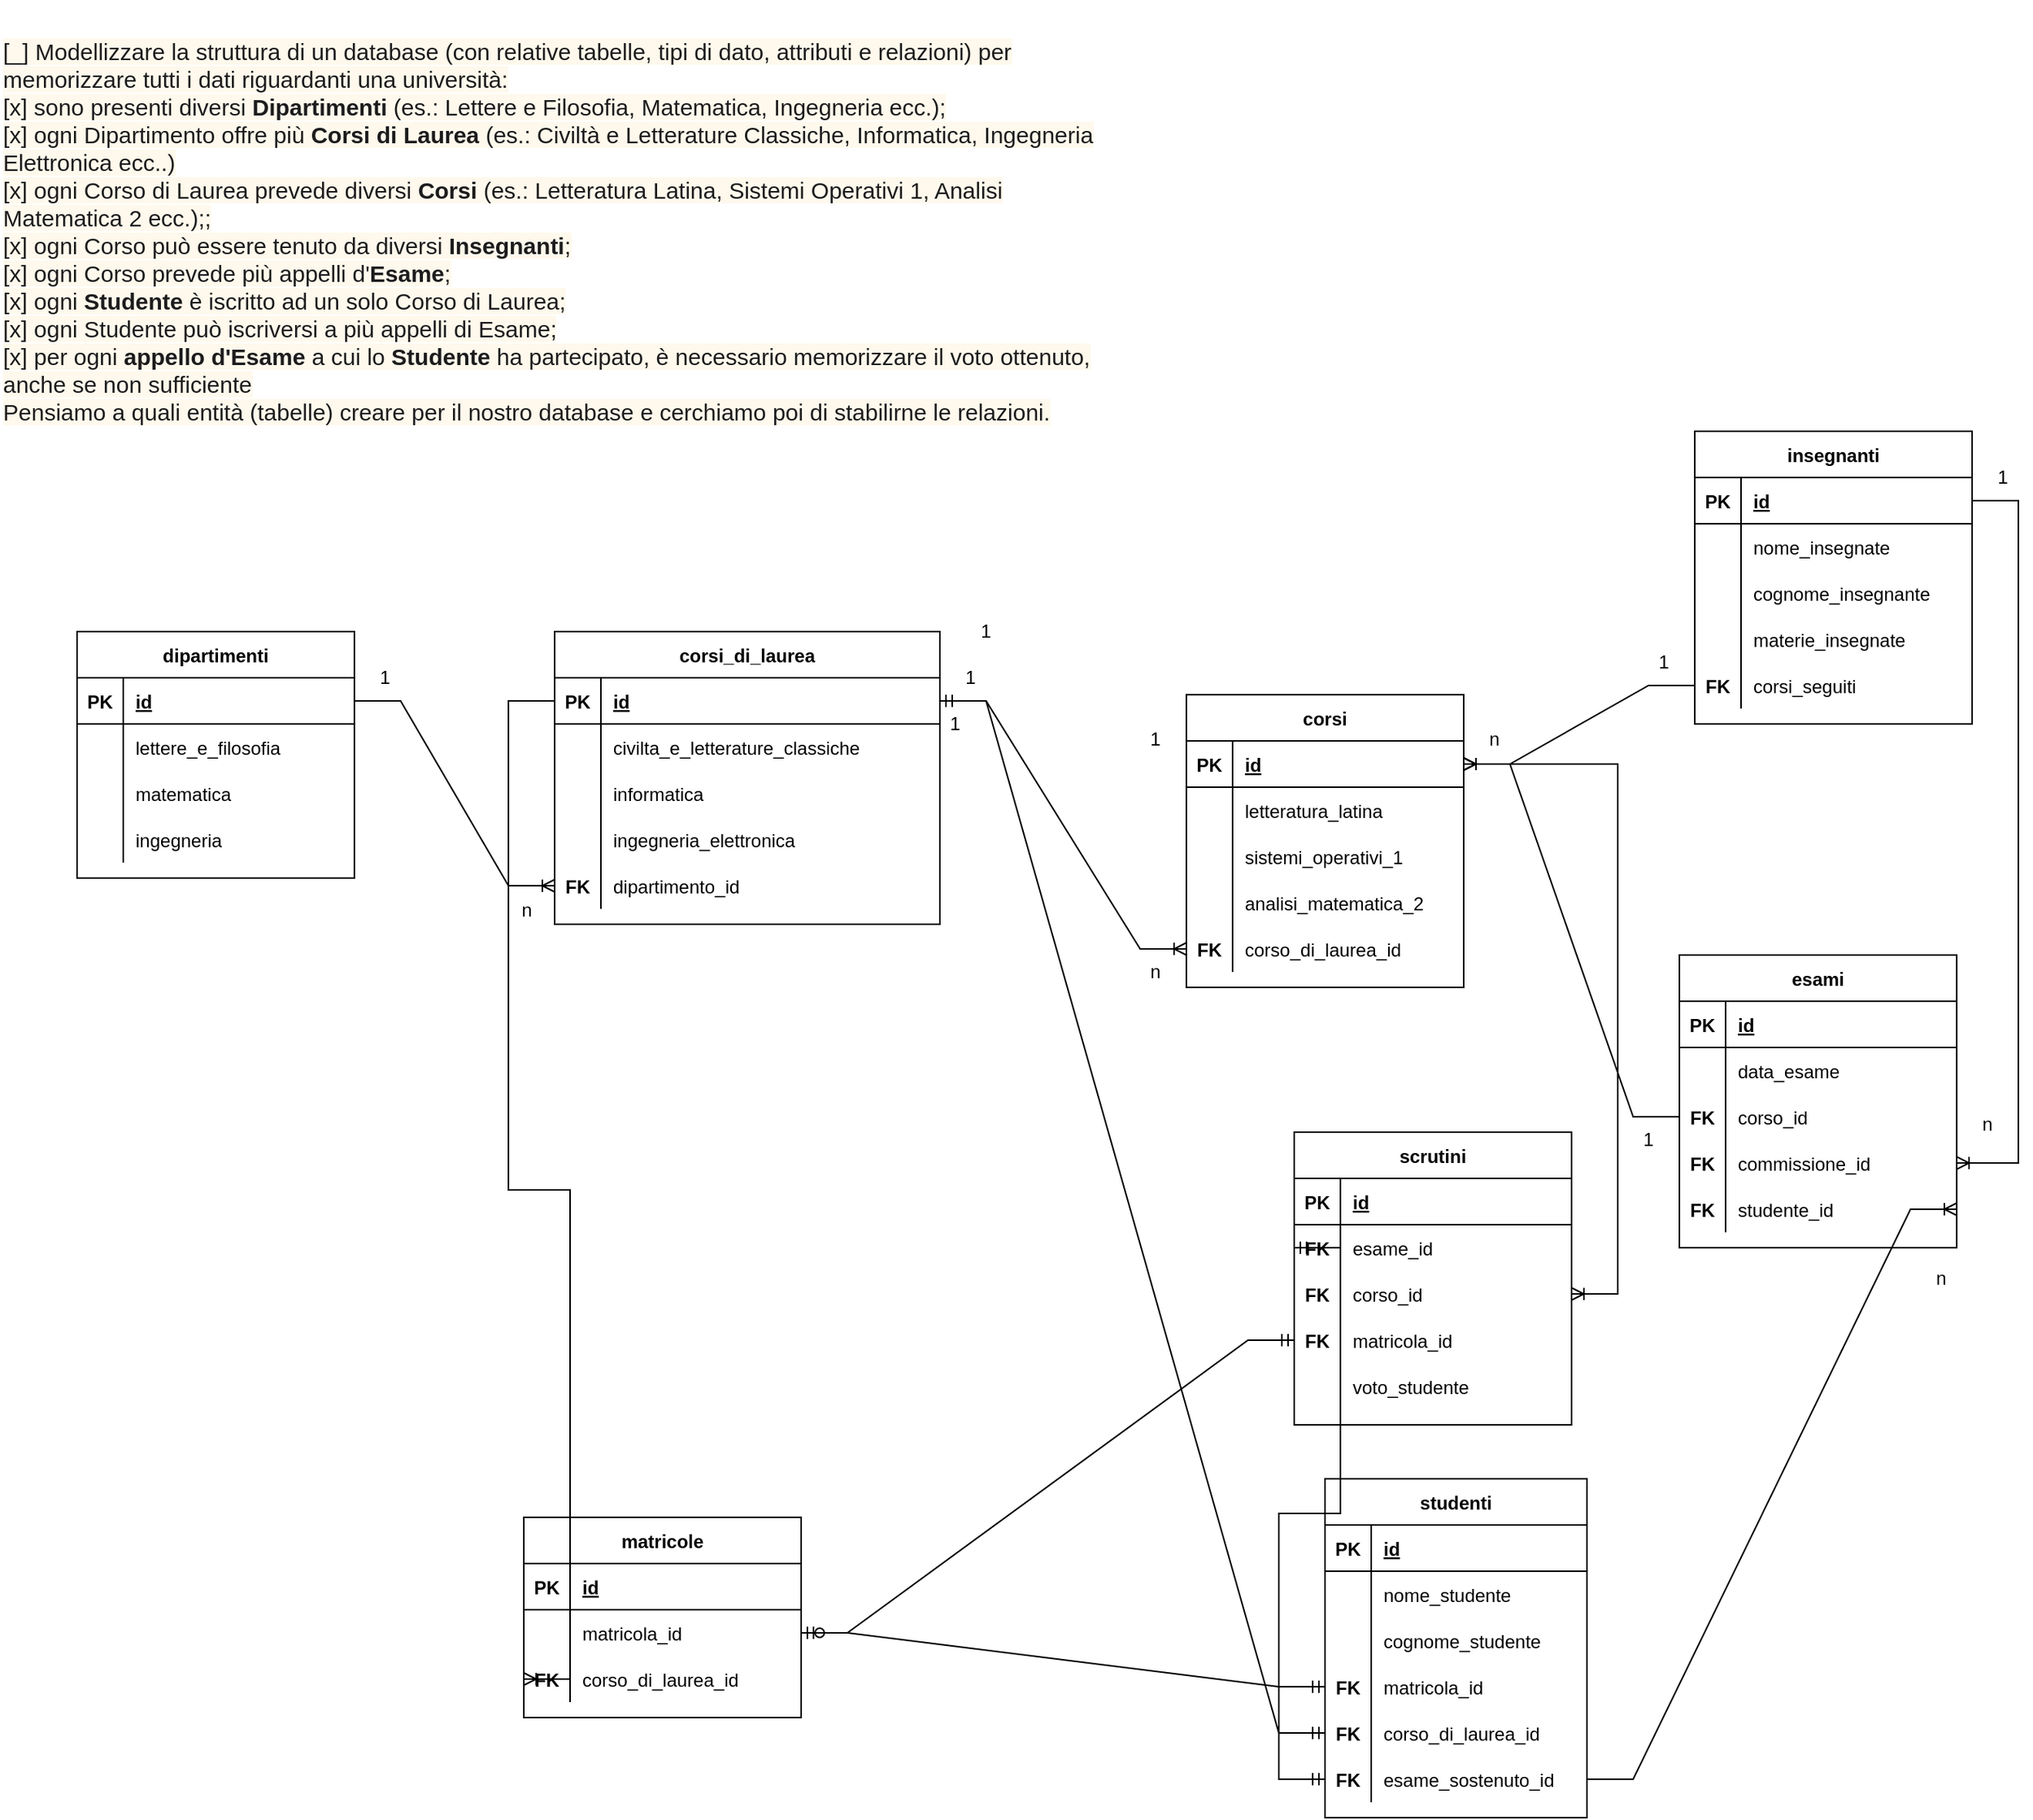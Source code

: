 <mxfile version="18.0.1" type="device"><diagram id="R2lEEEUBdFMjLlhIrx00" name="Page-1"><mxGraphModel dx="2037" dy="2330" grid="1" gridSize="10" guides="1" tooltips="1" connect="1" arrows="1" fold="1" page="1" pageScale="1" pageWidth="850" pageHeight="1100" math="0" shadow="0" extFonts="Permanent Marker^https://fonts.googleapis.com/css?family=Permanent+Marker"><root><mxCell id="0"/><mxCell id="1" parent="0"/><mxCell id="yOOzDnaIYaz1T4QjoWxS-1" value="dipartimenti" style="shape=table;startSize=30;container=1;collapsible=1;childLayout=tableLayout;fixedRows=1;rowLines=0;fontStyle=1;align=center;resizeLast=1;" vertex="1" parent="1"><mxGeometry x="130" y="40" width="180" height="160" as="geometry"/></mxCell><mxCell id="yOOzDnaIYaz1T4QjoWxS-2" value="" style="shape=tableRow;horizontal=0;startSize=0;swimlaneHead=0;swimlaneBody=0;fillColor=none;collapsible=0;dropTarget=0;points=[[0,0.5],[1,0.5]];portConstraint=eastwest;top=0;left=0;right=0;bottom=1;" vertex="1" parent="yOOzDnaIYaz1T4QjoWxS-1"><mxGeometry y="30" width="180" height="30" as="geometry"/></mxCell><mxCell id="yOOzDnaIYaz1T4QjoWxS-3" value="PK" style="shape=partialRectangle;connectable=0;fillColor=none;top=0;left=0;bottom=0;right=0;fontStyle=1;overflow=hidden;" vertex="1" parent="yOOzDnaIYaz1T4QjoWxS-2"><mxGeometry width="30" height="30" as="geometry"><mxRectangle width="30" height="30" as="alternateBounds"/></mxGeometry></mxCell><mxCell id="yOOzDnaIYaz1T4QjoWxS-4" value="id" style="shape=partialRectangle;connectable=0;fillColor=none;top=0;left=0;bottom=0;right=0;align=left;spacingLeft=6;fontStyle=5;overflow=hidden;" vertex="1" parent="yOOzDnaIYaz1T4QjoWxS-2"><mxGeometry x="30" width="150" height="30" as="geometry"><mxRectangle width="150" height="30" as="alternateBounds"/></mxGeometry></mxCell><mxCell id="yOOzDnaIYaz1T4QjoWxS-5" value="" style="shape=tableRow;horizontal=0;startSize=0;swimlaneHead=0;swimlaneBody=0;fillColor=none;collapsible=0;dropTarget=0;points=[[0,0.5],[1,0.5]];portConstraint=eastwest;top=0;left=0;right=0;bottom=0;" vertex="1" parent="yOOzDnaIYaz1T4QjoWxS-1"><mxGeometry y="60" width="180" height="30" as="geometry"/></mxCell><mxCell id="yOOzDnaIYaz1T4QjoWxS-6" value="" style="shape=partialRectangle;connectable=0;fillColor=none;top=0;left=0;bottom=0;right=0;editable=1;overflow=hidden;" vertex="1" parent="yOOzDnaIYaz1T4QjoWxS-5"><mxGeometry width="30" height="30" as="geometry"><mxRectangle width="30" height="30" as="alternateBounds"/></mxGeometry></mxCell><mxCell id="yOOzDnaIYaz1T4QjoWxS-7" value="lettere_e_filosofia" style="shape=partialRectangle;connectable=0;fillColor=none;top=0;left=0;bottom=0;right=0;align=left;spacingLeft=6;overflow=hidden;" vertex="1" parent="yOOzDnaIYaz1T4QjoWxS-5"><mxGeometry x="30" width="150" height="30" as="geometry"><mxRectangle width="150" height="30" as="alternateBounds"/></mxGeometry></mxCell><mxCell id="yOOzDnaIYaz1T4QjoWxS-8" value="" style="shape=tableRow;horizontal=0;startSize=0;swimlaneHead=0;swimlaneBody=0;fillColor=none;collapsible=0;dropTarget=0;points=[[0,0.5],[1,0.5]];portConstraint=eastwest;top=0;left=0;right=0;bottom=0;" vertex="1" parent="yOOzDnaIYaz1T4QjoWxS-1"><mxGeometry y="90" width="180" height="30" as="geometry"/></mxCell><mxCell id="yOOzDnaIYaz1T4QjoWxS-9" value="" style="shape=partialRectangle;connectable=0;fillColor=none;top=0;left=0;bottom=0;right=0;editable=1;overflow=hidden;" vertex="1" parent="yOOzDnaIYaz1T4QjoWxS-8"><mxGeometry width="30" height="30" as="geometry"><mxRectangle width="30" height="30" as="alternateBounds"/></mxGeometry></mxCell><mxCell id="yOOzDnaIYaz1T4QjoWxS-10" value="matematica" style="shape=partialRectangle;connectable=0;fillColor=none;top=0;left=0;bottom=0;right=0;align=left;spacingLeft=6;overflow=hidden;" vertex="1" parent="yOOzDnaIYaz1T4QjoWxS-8"><mxGeometry x="30" width="150" height="30" as="geometry"><mxRectangle width="150" height="30" as="alternateBounds"/></mxGeometry></mxCell><mxCell id="yOOzDnaIYaz1T4QjoWxS-11" value="" style="shape=tableRow;horizontal=0;startSize=0;swimlaneHead=0;swimlaneBody=0;fillColor=none;collapsible=0;dropTarget=0;points=[[0,0.5],[1,0.5]];portConstraint=eastwest;top=0;left=0;right=0;bottom=0;" vertex="1" parent="yOOzDnaIYaz1T4QjoWxS-1"><mxGeometry y="120" width="180" height="30" as="geometry"/></mxCell><mxCell id="yOOzDnaIYaz1T4QjoWxS-12" value="" style="shape=partialRectangle;connectable=0;fillColor=none;top=0;left=0;bottom=0;right=0;editable=1;overflow=hidden;" vertex="1" parent="yOOzDnaIYaz1T4QjoWxS-11"><mxGeometry width="30" height="30" as="geometry"><mxRectangle width="30" height="30" as="alternateBounds"/></mxGeometry></mxCell><mxCell id="yOOzDnaIYaz1T4QjoWxS-13" value="ingegneria" style="shape=partialRectangle;connectable=0;fillColor=none;top=0;left=0;bottom=0;right=0;align=left;spacingLeft=6;overflow=hidden;" vertex="1" parent="yOOzDnaIYaz1T4QjoWxS-11"><mxGeometry x="30" width="150" height="30" as="geometry"><mxRectangle width="150" height="30" as="alternateBounds"/></mxGeometry></mxCell><mxCell id="yOOzDnaIYaz1T4QjoWxS-14" value="corsi_di_laurea" style="shape=table;startSize=30;container=1;collapsible=1;childLayout=tableLayout;fixedRows=1;rowLines=0;fontStyle=1;align=center;resizeLast=1;" vertex="1" parent="1"><mxGeometry x="440" y="40" width="250" height="190" as="geometry"/></mxCell><mxCell id="yOOzDnaIYaz1T4QjoWxS-15" value="" style="shape=tableRow;horizontal=0;startSize=0;swimlaneHead=0;swimlaneBody=0;fillColor=none;collapsible=0;dropTarget=0;points=[[0,0.5],[1,0.5]];portConstraint=eastwest;top=0;left=0;right=0;bottom=1;" vertex="1" parent="yOOzDnaIYaz1T4QjoWxS-14"><mxGeometry y="30" width="250" height="30" as="geometry"/></mxCell><mxCell id="yOOzDnaIYaz1T4QjoWxS-16" value="PK" style="shape=partialRectangle;connectable=0;fillColor=none;top=0;left=0;bottom=0;right=0;fontStyle=1;overflow=hidden;" vertex="1" parent="yOOzDnaIYaz1T4QjoWxS-15"><mxGeometry width="30" height="30" as="geometry"><mxRectangle width="30" height="30" as="alternateBounds"/></mxGeometry></mxCell><mxCell id="yOOzDnaIYaz1T4QjoWxS-17" value="id" style="shape=partialRectangle;connectable=0;fillColor=none;top=0;left=0;bottom=0;right=0;align=left;spacingLeft=6;fontStyle=5;overflow=hidden;" vertex="1" parent="yOOzDnaIYaz1T4QjoWxS-15"><mxGeometry x="30" width="220" height="30" as="geometry"><mxRectangle width="220" height="30" as="alternateBounds"/></mxGeometry></mxCell><mxCell id="yOOzDnaIYaz1T4QjoWxS-18" value="" style="shape=tableRow;horizontal=0;startSize=0;swimlaneHead=0;swimlaneBody=0;fillColor=none;collapsible=0;dropTarget=0;points=[[0,0.5],[1,0.5]];portConstraint=eastwest;top=0;left=0;right=0;bottom=0;" vertex="1" parent="yOOzDnaIYaz1T4QjoWxS-14"><mxGeometry y="60" width="250" height="30" as="geometry"/></mxCell><mxCell id="yOOzDnaIYaz1T4QjoWxS-19" value="" style="shape=partialRectangle;connectable=0;fillColor=none;top=0;left=0;bottom=0;right=0;editable=1;overflow=hidden;" vertex="1" parent="yOOzDnaIYaz1T4QjoWxS-18"><mxGeometry width="30" height="30" as="geometry"><mxRectangle width="30" height="30" as="alternateBounds"/></mxGeometry></mxCell><mxCell id="yOOzDnaIYaz1T4QjoWxS-20" value="civilta_e_letterature_classiche" style="shape=partialRectangle;connectable=0;fillColor=none;top=0;left=0;bottom=0;right=0;align=left;spacingLeft=6;overflow=hidden;" vertex="1" parent="yOOzDnaIYaz1T4QjoWxS-18"><mxGeometry x="30" width="220" height="30" as="geometry"><mxRectangle width="220" height="30" as="alternateBounds"/></mxGeometry></mxCell><mxCell id="yOOzDnaIYaz1T4QjoWxS-21" value="" style="shape=tableRow;horizontal=0;startSize=0;swimlaneHead=0;swimlaneBody=0;fillColor=none;collapsible=0;dropTarget=0;points=[[0,0.5],[1,0.5]];portConstraint=eastwest;top=0;left=0;right=0;bottom=0;" vertex="1" parent="yOOzDnaIYaz1T4QjoWxS-14"><mxGeometry y="90" width="250" height="30" as="geometry"/></mxCell><mxCell id="yOOzDnaIYaz1T4QjoWxS-22" value="" style="shape=partialRectangle;connectable=0;fillColor=none;top=0;left=0;bottom=0;right=0;editable=1;overflow=hidden;" vertex="1" parent="yOOzDnaIYaz1T4QjoWxS-21"><mxGeometry width="30" height="30" as="geometry"><mxRectangle width="30" height="30" as="alternateBounds"/></mxGeometry></mxCell><mxCell id="yOOzDnaIYaz1T4QjoWxS-23" value="informatica" style="shape=partialRectangle;connectable=0;fillColor=none;top=0;left=0;bottom=0;right=0;align=left;spacingLeft=6;overflow=hidden;" vertex="1" parent="yOOzDnaIYaz1T4QjoWxS-21"><mxGeometry x="30" width="220" height="30" as="geometry"><mxRectangle width="220" height="30" as="alternateBounds"/></mxGeometry></mxCell><mxCell id="yOOzDnaIYaz1T4QjoWxS-24" value="" style="shape=tableRow;horizontal=0;startSize=0;swimlaneHead=0;swimlaneBody=0;fillColor=none;collapsible=0;dropTarget=0;points=[[0,0.5],[1,0.5]];portConstraint=eastwest;top=0;left=0;right=0;bottom=0;" vertex="1" parent="yOOzDnaIYaz1T4QjoWxS-14"><mxGeometry y="120" width="250" height="30" as="geometry"/></mxCell><mxCell id="yOOzDnaIYaz1T4QjoWxS-25" value="" style="shape=partialRectangle;connectable=0;fillColor=none;top=0;left=0;bottom=0;right=0;editable=1;overflow=hidden;" vertex="1" parent="yOOzDnaIYaz1T4QjoWxS-24"><mxGeometry width="30" height="30" as="geometry"><mxRectangle width="30" height="30" as="alternateBounds"/></mxGeometry></mxCell><mxCell id="yOOzDnaIYaz1T4QjoWxS-26" value="ingegneria_elettronica" style="shape=partialRectangle;connectable=0;fillColor=none;top=0;left=0;bottom=0;right=0;align=left;spacingLeft=6;overflow=hidden;" vertex="1" parent="yOOzDnaIYaz1T4QjoWxS-24"><mxGeometry x="30" width="220" height="30" as="geometry"><mxRectangle width="220" height="30" as="alternateBounds"/></mxGeometry></mxCell><mxCell id="yOOzDnaIYaz1T4QjoWxS-100" value="" style="shape=tableRow;horizontal=0;startSize=0;swimlaneHead=0;swimlaneBody=0;fillColor=none;collapsible=0;dropTarget=0;points=[[0,0.5],[1,0.5]];portConstraint=eastwest;top=0;left=0;right=0;bottom=0;" vertex="1" parent="yOOzDnaIYaz1T4QjoWxS-14"><mxGeometry y="150" width="250" height="30" as="geometry"/></mxCell><mxCell id="yOOzDnaIYaz1T4QjoWxS-101" value="FK" style="shape=partialRectangle;connectable=0;fillColor=none;top=0;left=0;bottom=0;right=0;editable=1;overflow=hidden;fontStyle=1" vertex="1" parent="yOOzDnaIYaz1T4QjoWxS-100"><mxGeometry width="30" height="30" as="geometry"><mxRectangle width="30" height="30" as="alternateBounds"/></mxGeometry></mxCell><mxCell id="yOOzDnaIYaz1T4QjoWxS-102" value="dipartimento_id" style="shape=partialRectangle;connectable=0;fillColor=none;top=0;left=0;bottom=0;right=0;align=left;spacingLeft=6;overflow=hidden;" vertex="1" parent="yOOzDnaIYaz1T4QjoWxS-100"><mxGeometry x="30" width="220" height="30" as="geometry"><mxRectangle width="220" height="30" as="alternateBounds"/></mxGeometry></mxCell><mxCell id="yOOzDnaIYaz1T4QjoWxS-27" value="corsi" style="shape=table;startSize=30;container=1;collapsible=1;childLayout=tableLayout;fixedRows=1;rowLines=0;fontStyle=1;align=center;resizeLast=1;" vertex="1" parent="1"><mxGeometry x="850" y="81" width="180" height="190" as="geometry"/></mxCell><mxCell id="yOOzDnaIYaz1T4QjoWxS-28" value="" style="shape=tableRow;horizontal=0;startSize=0;swimlaneHead=0;swimlaneBody=0;fillColor=none;collapsible=0;dropTarget=0;points=[[0,0.5],[1,0.5]];portConstraint=eastwest;top=0;left=0;right=0;bottom=1;" vertex="1" parent="yOOzDnaIYaz1T4QjoWxS-27"><mxGeometry y="30" width="180" height="30" as="geometry"/></mxCell><mxCell id="yOOzDnaIYaz1T4QjoWxS-29" value="PK" style="shape=partialRectangle;connectable=0;fillColor=none;top=0;left=0;bottom=0;right=0;fontStyle=1;overflow=hidden;" vertex="1" parent="yOOzDnaIYaz1T4QjoWxS-28"><mxGeometry width="30" height="30" as="geometry"><mxRectangle width="30" height="30" as="alternateBounds"/></mxGeometry></mxCell><mxCell id="yOOzDnaIYaz1T4QjoWxS-30" value="id" style="shape=partialRectangle;connectable=0;fillColor=none;top=0;left=0;bottom=0;right=0;align=left;spacingLeft=6;fontStyle=5;overflow=hidden;" vertex="1" parent="yOOzDnaIYaz1T4QjoWxS-28"><mxGeometry x="30" width="150" height="30" as="geometry"><mxRectangle width="150" height="30" as="alternateBounds"/></mxGeometry></mxCell><mxCell id="yOOzDnaIYaz1T4QjoWxS-31" value="" style="shape=tableRow;horizontal=0;startSize=0;swimlaneHead=0;swimlaneBody=0;fillColor=none;collapsible=0;dropTarget=0;points=[[0,0.5],[1,0.5]];portConstraint=eastwest;top=0;left=0;right=0;bottom=0;" vertex="1" parent="yOOzDnaIYaz1T4QjoWxS-27"><mxGeometry y="60" width="180" height="30" as="geometry"/></mxCell><mxCell id="yOOzDnaIYaz1T4QjoWxS-32" value="" style="shape=partialRectangle;connectable=0;fillColor=none;top=0;left=0;bottom=0;right=0;editable=1;overflow=hidden;" vertex="1" parent="yOOzDnaIYaz1T4QjoWxS-31"><mxGeometry width="30" height="30" as="geometry"><mxRectangle width="30" height="30" as="alternateBounds"/></mxGeometry></mxCell><mxCell id="yOOzDnaIYaz1T4QjoWxS-33" value="letteratura_latina" style="shape=partialRectangle;connectable=0;fillColor=none;top=0;left=0;bottom=0;right=0;align=left;spacingLeft=6;overflow=hidden;" vertex="1" parent="yOOzDnaIYaz1T4QjoWxS-31"><mxGeometry x="30" width="150" height="30" as="geometry"><mxRectangle width="150" height="30" as="alternateBounds"/></mxGeometry></mxCell><mxCell id="yOOzDnaIYaz1T4QjoWxS-34" value="" style="shape=tableRow;horizontal=0;startSize=0;swimlaneHead=0;swimlaneBody=0;fillColor=none;collapsible=0;dropTarget=0;points=[[0,0.5],[1,0.5]];portConstraint=eastwest;top=0;left=0;right=0;bottom=0;" vertex="1" parent="yOOzDnaIYaz1T4QjoWxS-27"><mxGeometry y="90" width="180" height="30" as="geometry"/></mxCell><mxCell id="yOOzDnaIYaz1T4QjoWxS-35" value="" style="shape=partialRectangle;connectable=0;fillColor=none;top=0;left=0;bottom=0;right=0;editable=1;overflow=hidden;" vertex="1" parent="yOOzDnaIYaz1T4QjoWxS-34"><mxGeometry width="30" height="30" as="geometry"><mxRectangle width="30" height="30" as="alternateBounds"/></mxGeometry></mxCell><mxCell id="yOOzDnaIYaz1T4QjoWxS-36" value="sistemi_operativi_1" style="shape=partialRectangle;connectable=0;fillColor=none;top=0;left=0;bottom=0;right=0;align=left;spacingLeft=6;overflow=hidden;" vertex="1" parent="yOOzDnaIYaz1T4QjoWxS-34"><mxGeometry x="30" width="150" height="30" as="geometry"><mxRectangle width="150" height="30" as="alternateBounds"/></mxGeometry></mxCell><mxCell id="yOOzDnaIYaz1T4QjoWxS-37" value="" style="shape=tableRow;horizontal=0;startSize=0;swimlaneHead=0;swimlaneBody=0;fillColor=none;collapsible=0;dropTarget=0;points=[[0,0.5],[1,0.5]];portConstraint=eastwest;top=0;left=0;right=0;bottom=0;" vertex="1" parent="yOOzDnaIYaz1T4QjoWxS-27"><mxGeometry y="120" width="180" height="30" as="geometry"/></mxCell><mxCell id="yOOzDnaIYaz1T4QjoWxS-38" value="" style="shape=partialRectangle;connectable=0;fillColor=none;top=0;left=0;bottom=0;right=0;editable=1;overflow=hidden;" vertex="1" parent="yOOzDnaIYaz1T4QjoWxS-37"><mxGeometry width="30" height="30" as="geometry"><mxRectangle width="30" height="30" as="alternateBounds"/></mxGeometry></mxCell><mxCell id="yOOzDnaIYaz1T4QjoWxS-39" value="analisi_matematica_2" style="shape=partialRectangle;connectable=0;fillColor=none;top=0;left=0;bottom=0;right=0;align=left;spacingLeft=6;overflow=hidden;" vertex="1" parent="yOOzDnaIYaz1T4QjoWxS-37"><mxGeometry x="30" width="150" height="30" as="geometry"><mxRectangle width="150" height="30" as="alternateBounds"/></mxGeometry></mxCell><mxCell id="yOOzDnaIYaz1T4QjoWxS-106" value="" style="shape=tableRow;horizontal=0;startSize=0;swimlaneHead=0;swimlaneBody=0;fillColor=none;collapsible=0;dropTarget=0;points=[[0,0.5],[1,0.5]];portConstraint=eastwest;top=0;left=0;right=0;bottom=0;" vertex="1" parent="yOOzDnaIYaz1T4QjoWxS-27"><mxGeometry y="150" width="180" height="30" as="geometry"/></mxCell><mxCell id="yOOzDnaIYaz1T4QjoWxS-107" value="FK" style="shape=partialRectangle;connectable=0;fillColor=none;top=0;left=0;bottom=0;right=0;editable=1;overflow=hidden;fontStyle=1" vertex="1" parent="yOOzDnaIYaz1T4QjoWxS-106"><mxGeometry width="30" height="30" as="geometry"><mxRectangle width="30" height="30" as="alternateBounds"/></mxGeometry></mxCell><mxCell id="yOOzDnaIYaz1T4QjoWxS-108" value="corso_di_laurea_id" style="shape=partialRectangle;connectable=0;fillColor=none;top=0;left=0;bottom=0;right=0;align=left;spacingLeft=6;overflow=hidden;" vertex="1" parent="yOOzDnaIYaz1T4QjoWxS-106"><mxGeometry x="30" width="150" height="30" as="geometry"><mxRectangle width="150" height="30" as="alternateBounds"/></mxGeometry></mxCell><mxCell id="yOOzDnaIYaz1T4QjoWxS-47" value="insegnanti" style="shape=table;startSize=30;container=1;collapsible=1;childLayout=tableLayout;fixedRows=1;rowLines=0;fontStyle=1;align=center;resizeLast=1;" vertex="1" parent="1"><mxGeometry x="1180" y="-90" width="180" height="190" as="geometry"/></mxCell><mxCell id="yOOzDnaIYaz1T4QjoWxS-48" value="" style="shape=tableRow;horizontal=0;startSize=0;swimlaneHead=0;swimlaneBody=0;fillColor=none;collapsible=0;dropTarget=0;points=[[0,0.5],[1,0.5]];portConstraint=eastwest;top=0;left=0;right=0;bottom=1;" vertex="1" parent="yOOzDnaIYaz1T4QjoWxS-47"><mxGeometry y="30" width="180" height="30" as="geometry"/></mxCell><mxCell id="yOOzDnaIYaz1T4QjoWxS-49" value="PK" style="shape=partialRectangle;connectable=0;fillColor=none;top=0;left=0;bottom=0;right=0;fontStyle=1;overflow=hidden;" vertex="1" parent="yOOzDnaIYaz1T4QjoWxS-48"><mxGeometry width="30" height="30" as="geometry"><mxRectangle width="30" height="30" as="alternateBounds"/></mxGeometry></mxCell><mxCell id="yOOzDnaIYaz1T4QjoWxS-50" value="id" style="shape=partialRectangle;connectable=0;fillColor=none;top=0;left=0;bottom=0;right=0;align=left;spacingLeft=6;fontStyle=5;overflow=hidden;" vertex="1" parent="yOOzDnaIYaz1T4QjoWxS-48"><mxGeometry x="30" width="150" height="30" as="geometry"><mxRectangle width="150" height="30" as="alternateBounds"/></mxGeometry></mxCell><mxCell id="yOOzDnaIYaz1T4QjoWxS-51" value="" style="shape=tableRow;horizontal=0;startSize=0;swimlaneHead=0;swimlaneBody=0;fillColor=none;collapsible=0;dropTarget=0;points=[[0,0.5],[1,0.5]];portConstraint=eastwest;top=0;left=0;right=0;bottom=0;" vertex="1" parent="yOOzDnaIYaz1T4QjoWxS-47"><mxGeometry y="60" width="180" height="30" as="geometry"/></mxCell><mxCell id="yOOzDnaIYaz1T4QjoWxS-52" value="" style="shape=partialRectangle;connectable=0;fillColor=none;top=0;left=0;bottom=0;right=0;editable=1;overflow=hidden;" vertex="1" parent="yOOzDnaIYaz1T4QjoWxS-51"><mxGeometry width="30" height="30" as="geometry"><mxRectangle width="30" height="30" as="alternateBounds"/></mxGeometry></mxCell><mxCell id="yOOzDnaIYaz1T4QjoWxS-53" value="nome_insegnate" style="shape=partialRectangle;connectable=0;fillColor=none;top=0;left=0;bottom=0;right=0;align=left;spacingLeft=6;overflow=hidden;" vertex="1" parent="yOOzDnaIYaz1T4QjoWxS-51"><mxGeometry x="30" width="150" height="30" as="geometry"><mxRectangle width="150" height="30" as="alternateBounds"/></mxGeometry></mxCell><mxCell id="yOOzDnaIYaz1T4QjoWxS-54" value="" style="shape=tableRow;horizontal=0;startSize=0;swimlaneHead=0;swimlaneBody=0;fillColor=none;collapsible=0;dropTarget=0;points=[[0,0.5],[1,0.5]];portConstraint=eastwest;top=0;left=0;right=0;bottom=0;" vertex="1" parent="yOOzDnaIYaz1T4QjoWxS-47"><mxGeometry y="90" width="180" height="30" as="geometry"/></mxCell><mxCell id="yOOzDnaIYaz1T4QjoWxS-55" value="" style="shape=partialRectangle;connectable=0;fillColor=none;top=0;left=0;bottom=0;right=0;editable=1;overflow=hidden;" vertex="1" parent="yOOzDnaIYaz1T4QjoWxS-54"><mxGeometry width="30" height="30" as="geometry"><mxRectangle width="30" height="30" as="alternateBounds"/></mxGeometry></mxCell><mxCell id="yOOzDnaIYaz1T4QjoWxS-56" value="cognome_insegnante" style="shape=partialRectangle;connectable=0;fillColor=none;top=0;left=0;bottom=0;right=0;align=left;spacingLeft=6;overflow=hidden;" vertex="1" parent="yOOzDnaIYaz1T4QjoWxS-54"><mxGeometry x="30" width="150" height="30" as="geometry"><mxRectangle width="150" height="30" as="alternateBounds"/></mxGeometry></mxCell><mxCell id="yOOzDnaIYaz1T4QjoWxS-57" value="" style="shape=tableRow;horizontal=0;startSize=0;swimlaneHead=0;swimlaneBody=0;fillColor=none;collapsible=0;dropTarget=0;points=[[0,0.5],[1,0.5]];portConstraint=eastwest;top=0;left=0;right=0;bottom=0;" vertex="1" parent="yOOzDnaIYaz1T4QjoWxS-47"><mxGeometry y="120" width="180" height="30" as="geometry"/></mxCell><mxCell id="yOOzDnaIYaz1T4QjoWxS-58" value="" style="shape=partialRectangle;connectable=0;fillColor=none;top=0;left=0;bottom=0;right=0;editable=1;overflow=hidden;" vertex="1" parent="yOOzDnaIYaz1T4QjoWxS-57"><mxGeometry width="30" height="30" as="geometry"><mxRectangle width="30" height="30" as="alternateBounds"/></mxGeometry></mxCell><mxCell id="yOOzDnaIYaz1T4QjoWxS-59" value="materie_insegnate" style="shape=partialRectangle;connectable=0;fillColor=none;top=0;left=0;bottom=0;right=0;align=left;spacingLeft=6;overflow=hidden;" vertex="1" parent="yOOzDnaIYaz1T4QjoWxS-57"><mxGeometry x="30" width="150" height="30" as="geometry"><mxRectangle width="150" height="30" as="alternateBounds"/></mxGeometry></mxCell><mxCell id="yOOzDnaIYaz1T4QjoWxS-123" value="" style="shape=tableRow;horizontal=0;startSize=0;swimlaneHead=0;swimlaneBody=0;fillColor=none;collapsible=0;dropTarget=0;points=[[0,0.5],[1,0.5]];portConstraint=eastwest;top=0;left=0;right=0;bottom=0;" vertex="1" parent="yOOzDnaIYaz1T4QjoWxS-47"><mxGeometry y="150" width="180" height="30" as="geometry"/></mxCell><mxCell id="yOOzDnaIYaz1T4QjoWxS-124" value="FK" style="shape=partialRectangle;connectable=0;fillColor=none;top=0;left=0;bottom=0;right=0;editable=1;overflow=hidden;fontStyle=1" vertex="1" parent="yOOzDnaIYaz1T4QjoWxS-123"><mxGeometry width="30" height="30" as="geometry"><mxRectangle width="30" height="30" as="alternateBounds"/></mxGeometry></mxCell><mxCell id="yOOzDnaIYaz1T4QjoWxS-125" value="corsi_seguiti" style="shape=partialRectangle;connectable=0;fillColor=none;top=0;left=0;bottom=0;right=0;align=left;spacingLeft=6;overflow=hidden;" vertex="1" parent="yOOzDnaIYaz1T4QjoWxS-123"><mxGeometry x="30" width="150" height="30" as="geometry"><mxRectangle width="150" height="30" as="alternateBounds"/></mxGeometry></mxCell><mxCell id="yOOzDnaIYaz1T4QjoWxS-60" value="esami" style="shape=table;startSize=30;container=1;collapsible=1;childLayout=tableLayout;fixedRows=1;rowLines=0;fontStyle=1;align=center;resizeLast=1;" vertex="1" parent="1"><mxGeometry x="1170" y="250" width="180" height="190" as="geometry"/></mxCell><mxCell id="yOOzDnaIYaz1T4QjoWxS-61" value="" style="shape=tableRow;horizontal=0;startSize=0;swimlaneHead=0;swimlaneBody=0;fillColor=none;collapsible=0;dropTarget=0;points=[[0,0.5],[1,0.5]];portConstraint=eastwest;top=0;left=0;right=0;bottom=1;" vertex="1" parent="yOOzDnaIYaz1T4QjoWxS-60"><mxGeometry y="30" width="180" height="30" as="geometry"/></mxCell><mxCell id="yOOzDnaIYaz1T4QjoWxS-62" value="PK" style="shape=partialRectangle;connectable=0;fillColor=none;top=0;left=0;bottom=0;right=0;fontStyle=1;overflow=hidden;" vertex="1" parent="yOOzDnaIYaz1T4QjoWxS-61"><mxGeometry width="30" height="30" as="geometry"><mxRectangle width="30" height="30" as="alternateBounds"/></mxGeometry></mxCell><mxCell id="yOOzDnaIYaz1T4QjoWxS-63" value="id" style="shape=partialRectangle;connectable=0;fillColor=none;top=0;left=0;bottom=0;right=0;align=left;spacingLeft=6;fontStyle=5;overflow=hidden;" vertex="1" parent="yOOzDnaIYaz1T4QjoWxS-61"><mxGeometry x="30" width="150" height="30" as="geometry"><mxRectangle width="150" height="30" as="alternateBounds"/></mxGeometry></mxCell><mxCell id="yOOzDnaIYaz1T4QjoWxS-64" value="" style="shape=tableRow;horizontal=0;startSize=0;swimlaneHead=0;swimlaneBody=0;fillColor=none;collapsible=0;dropTarget=0;points=[[0,0.5],[1,0.5]];portConstraint=eastwest;top=0;left=0;right=0;bottom=0;" vertex="1" parent="yOOzDnaIYaz1T4QjoWxS-60"><mxGeometry y="60" width="180" height="30" as="geometry"/></mxCell><mxCell id="yOOzDnaIYaz1T4QjoWxS-65" value="" style="shape=partialRectangle;connectable=0;fillColor=none;top=0;left=0;bottom=0;right=0;editable=1;overflow=hidden;" vertex="1" parent="yOOzDnaIYaz1T4QjoWxS-64"><mxGeometry width="30" height="30" as="geometry"><mxRectangle width="30" height="30" as="alternateBounds"/></mxGeometry></mxCell><mxCell id="yOOzDnaIYaz1T4QjoWxS-66" value="data_esame" style="shape=partialRectangle;connectable=0;fillColor=none;top=0;left=0;bottom=0;right=0;align=left;spacingLeft=6;overflow=hidden;" vertex="1" parent="yOOzDnaIYaz1T4QjoWxS-64"><mxGeometry x="30" width="150" height="30" as="geometry"><mxRectangle width="150" height="30" as="alternateBounds"/></mxGeometry></mxCell><mxCell id="yOOzDnaIYaz1T4QjoWxS-67" value="" style="shape=tableRow;horizontal=0;startSize=0;swimlaneHead=0;swimlaneBody=0;fillColor=none;collapsible=0;dropTarget=0;points=[[0,0.5],[1,0.5]];portConstraint=eastwest;top=0;left=0;right=0;bottom=0;" vertex="1" parent="yOOzDnaIYaz1T4QjoWxS-60"><mxGeometry y="90" width="180" height="30" as="geometry"/></mxCell><mxCell id="yOOzDnaIYaz1T4QjoWxS-68" value="FK" style="shape=partialRectangle;connectable=0;fillColor=none;top=0;left=0;bottom=0;right=0;editable=1;overflow=hidden;fontStyle=1" vertex="1" parent="yOOzDnaIYaz1T4QjoWxS-67"><mxGeometry width="30" height="30" as="geometry"><mxRectangle width="30" height="30" as="alternateBounds"/></mxGeometry></mxCell><mxCell id="yOOzDnaIYaz1T4QjoWxS-69" value="corso_id" style="shape=partialRectangle;connectable=0;fillColor=none;top=0;left=0;bottom=0;right=0;align=left;spacingLeft=6;overflow=hidden;" vertex="1" parent="yOOzDnaIYaz1T4QjoWxS-67"><mxGeometry x="30" width="150" height="30" as="geometry"><mxRectangle width="150" height="30" as="alternateBounds"/></mxGeometry></mxCell><mxCell id="yOOzDnaIYaz1T4QjoWxS-70" value="" style="shape=tableRow;horizontal=0;startSize=0;swimlaneHead=0;swimlaneBody=0;fillColor=none;collapsible=0;dropTarget=0;points=[[0,0.5],[1,0.5]];portConstraint=eastwest;top=0;left=0;right=0;bottom=0;" vertex="1" parent="yOOzDnaIYaz1T4QjoWxS-60"><mxGeometry y="120" width="180" height="30" as="geometry"/></mxCell><mxCell id="yOOzDnaIYaz1T4QjoWxS-71" value="FK" style="shape=partialRectangle;connectable=0;fillColor=none;top=0;left=0;bottom=0;right=0;editable=1;overflow=hidden;fontStyle=1" vertex="1" parent="yOOzDnaIYaz1T4QjoWxS-70"><mxGeometry width="30" height="30" as="geometry"><mxRectangle width="30" height="30" as="alternateBounds"/></mxGeometry></mxCell><mxCell id="yOOzDnaIYaz1T4QjoWxS-72" value="commissione_id" style="shape=partialRectangle;connectable=0;fillColor=none;top=0;left=0;bottom=0;right=0;align=left;spacingLeft=6;overflow=hidden;" vertex="1" parent="yOOzDnaIYaz1T4QjoWxS-70"><mxGeometry x="30" width="150" height="30" as="geometry"><mxRectangle width="150" height="30" as="alternateBounds"/></mxGeometry></mxCell><mxCell id="yOOzDnaIYaz1T4QjoWxS-184" value="" style="shape=tableRow;horizontal=0;startSize=0;swimlaneHead=0;swimlaneBody=0;fillColor=none;collapsible=0;dropTarget=0;points=[[0,0.5],[1,0.5]];portConstraint=eastwest;top=0;left=0;right=0;bottom=0;" vertex="1" parent="yOOzDnaIYaz1T4QjoWxS-60"><mxGeometry y="150" width="180" height="30" as="geometry"/></mxCell><mxCell id="yOOzDnaIYaz1T4QjoWxS-185" value="FK" style="shape=partialRectangle;connectable=0;fillColor=none;top=0;left=0;bottom=0;right=0;editable=1;overflow=hidden;fontStyle=1" vertex="1" parent="yOOzDnaIYaz1T4QjoWxS-184"><mxGeometry width="30" height="30" as="geometry"><mxRectangle width="30" height="30" as="alternateBounds"/></mxGeometry></mxCell><mxCell id="yOOzDnaIYaz1T4QjoWxS-186" value="studente_id" style="shape=partialRectangle;connectable=0;fillColor=none;top=0;left=0;bottom=0;right=0;align=left;spacingLeft=6;overflow=hidden;" vertex="1" parent="yOOzDnaIYaz1T4QjoWxS-184"><mxGeometry x="30" width="150" height="30" as="geometry"><mxRectangle width="150" height="30" as="alternateBounds"/></mxGeometry></mxCell><mxCell id="yOOzDnaIYaz1T4QjoWxS-99" value="&lt;span style=&quot;color: rgb(29, 28, 29); font-family: Slack-Lato, Slack-Fractions, appleLogo, sans-serif; font-size: 15px; font-variant-ligatures: common-ligatures; background-color: rgba(242, 199, 68, 0.1);&quot;&gt;[_]&amp;nbsp;&lt;/span&gt;&lt;span style=&quot;color: rgb(29, 28, 29); font-family: Slack-Lato, Slack-Fractions, appleLogo, sans-serif; font-size: 15px; font-variant-ligatures: common-ligatures; background-color: rgba(242, 199, 68, 0.1);&quot;&gt;Modellizzare la struttura di un database (con relative tabelle, tipi di dato, attributi e relazioni) per memorizzare tutti i dati riguardanti una università:&lt;/span&gt;&lt;br style=&quot;box-sizing: inherit; color: rgb(29, 28, 29); font-family: Slack-Lato, Slack-Fractions, appleLogo, sans-serif; font-size: 15px; font-variant-ligatures: common-ligatures; background-color: rgba(242, 199, 68, 0.1);&quot;&gt;&lt;span style=&quot;color: rgb(29, 28, 29); font-family: Slack-Lato, Slack-Fractions, appleLogo, sans-serif; font-size: 15px; font-variant-ligatures: common-ligatures; background-color: rgba(242, 199, 68, 0.1);&quot;&gt;[x] sono presenti diversi&amp;nbsp;&lt;/span&gt;&lt;b style=&quot;box-sizing: inherit; color: rgb(29, 28, 29); font-family: Slack-Lato, Slack-Fractions, appleLogo, sans-serif; font-size: 15px; font-variant-ligatures: common-ligatures; background-color: rgba(242, 199, 68, 0.1);&quot; data-stringify-type=&quot;bold&quot;&gt;Dipartimenti&lt;/b&gt;&lt;span style=&quot;color: rgb(29, 28, 29); font-family: Slack-Lato, Slack-Fractions, appleLogo, sans-serif; font-size: 15px; font-variant-ligatures: common-ligatures; background-color: rgba(242, 199, 68, 0.1);&quot;&gt;&amp;nbsp;(es.: Lettere e Filosofia, Matematica, Ingegneria ecc.);&lt;/span&gt;&lt;br style=&quot;box-sizing: inherit; color: rgb(29, 28, 29); font-family: Slack-Lato, Slack-Fractions, appleLogo, sans-serif; font-size: 15px; font-variant-ligatures: common-ligatures; background-color: rgba(242, 199, 68, 0.1);&quot;&gt;&lt;span style=&quot;color: rgb(29, 28, 29); font-family: Slack-Lato, Slack-Fractions, appleLogo, sans-serif; font-size: 15px; font-variant-ligatures: common-ligatures; background-color: rgba(242, 199, 68, 0.1);&quot;&gt;[x] ogni Dipartimento offre più&amp;nbsp;&lt;/span&gt;&lt;b style=&quot;box-sizing: inherit; color: rgb(29, 28, 29); font-family: Slack-Lato, Slack-Fractions, appleLogo, sans-serif; font-size: 15px; font-variant-ligatures: common-ligatures; background-color: rgba(242, 199, 68, 0.1);&quot; data-stringify-type=&quot;bold&quot;&gt;Corsi di Laurea&lt;/b&gt;&lt;span style=&quot;color: rgb(29, 28, 29); font-family: Slack-Lato, Slack-Fractions, appleLogo, sans-serif; font-size: 15px; font-variant-ligatures: common-ligatures; background-color: rgba(242, 199, 68, 0.1);&quot;&gt;&amp;nbsp;(es.: Civiltà e Letterature Classiche, Informatica, Ingegneria Elettronica ecc..)&lt;/span&gt;&lt;br style=&quot;box-sizing: inherit; color: rgb(29, 28, 29); font-family: Slack-Lato, Slack-Fractions, appleLogo, sans-serif; font-size: 15px; font-variant-ligatures: common-ligatures; background-color: rgba(242, 199, 68, 0.1);&quot;&gt;&lt;span style=&quot;color: rgb(29, 28, 29); font-family: Slack-Lato, Slack-Fractions, appleLogo, sans-serif; font-size: 15px; font-variant-ligatures: common-ligatures; background-color: rgba(242, 199, 68, 0.1);&quot;&gt;[x] ogni Corso di Laurea prevede diversi&amp;nbsp;&lt;/span&gt;&lt;b style=&quot;box-sizing: inherit; color: rgb(29, 28, 29); font-family: Slack-Lato, Slack-Fractions, appleLogo, sans-serif; font-size: 15px; font-variant-ligatures: common-ligatures; background-color: rgba(242, 199, 68, 0.1);&quot; data-stringify-type=&quot;bold&quot;&gt;Corsi&lt;/b&gt;&lt;span style=&quot;color: rgb(29, 28, 29); font-family: Slack-Lato, Slack-Fractions, appleLogo, sans-serif; font-size: 15px; font-variant-ligatures: common-ligatures; background-color: rgba(242, 199, 68, 0.1);&quot;&gt;&amp;nbsp;(es.: Letteratura Latina, Sistemi Operativi 1, Analisi Matematica 2 ecc.);;&lt;/span&gt;&lt;br style=&quot;box-sizing: inherit; color: rgb(29, 28, 29); font-family: Slack-Lato, Slack-Fractions, appleLogo, sans-serif; font-size: 15px; font-variant-ligatures: common-ligatures; background-color: rgba(242, 199, 68, 0.1);&quot;&gt;&lt;span style=&quot;color: rgb(29, 28, 29); font-family: Slack-Lato, Slack-Fractions, appleLogo, sans-serif; font-size: 15px; font-variant-ligatures: common-ligatures; background-color: rgba(242, 199, 68, 0.1);&quot;&gt;[x]&lt;/span&gt;&lt;span style=&quot;color: rgb(29, 28, 29); font-family: Slack-Lato, Slack-Fractions, appleLogo, sans-serif; font-size: 15px; font-variant-ligatures: common-ligatures; background-color: rgba(242, 199, 68, 0.1);&quot;&gt;&amp;nbsp;ogni Corso può essere tenuto da diversi&amp;nbsp;&lt;/span&gt;&lt;b style=&quot;box-sizing: inherit; color: rgb(29, 28, 29); font-family: Slack-Lato, Slack-Fractions, appleLogo, sans-serif; font-size: 15px; font-variant-ligatures: common-ligatures; background-color: rgba(242, 199, 68, 0.1);&quot; data-stringify-type=&quot;bold&quot;&gt;Insegnanti&lt;/b&gt;&lt;span style=&quot;color: rgb(29, 28, 29); font-family: Slack-Lato, Slack-Fractions, appleLogo, sans-serif; font-size: 15px; font-variant-ligatures: common-ligatures; background-color: rgba(242, 199, 68, 0.1);&quot;&gt;;&lt;/span&gt;&lt;br style=&quot;box-sizing: inherit; color: rgb(29, 28, 29); font-family: Slack-Lato, Slack-Fractions, appleLogo, sans-serif; font-size: 15px; font-variant-ligatures: common-ligatures; background-color: rgba(242, 199, 68, 0.1);&quot;&gt;&lt;span style=&quot;color: rgb(29, 28, 29); font-family: Slack-Lato, Slack-Fractions, appleLogo, sans-serif; font-size: 15px; font-variant-ligatures: common-ligatures; background-color: rgba(242, 199, 68, 0.1);&quot;&gt;[x]&lt;/span&gt;&lt;span style=&quot;color: rgb(29, 28, 29); font-family: Slack-Lato, Slack-Fractions, appleLogo, sans-serif; font-size: 15px; font-variant-ligatures: common-ligatures; background-color: rgba(242, 199, 68, 0.1);&quot;&gt;&amp;nbsp;ogni Corso prevede più appelli d'&lt;/span&gt;&lt;b style=&quot;box-sizing: inherit; color: rgb(29, 28, 29); font-family: Slack-Lato, Slack-Fractions, appleLogo, sans-serif; font-size: 15px; font-variant-ligatures: common-ligatures; background-color: rgba(242, 199, 68, 0.1);&quot; data-stringify-type=&quot;bold&quot;&gt;Esame&lt;/b&gt;&lt;span style=&quot;color: rgb(29, 28, 29); font-family: Slack-Lato, Slack-Fractions, appleLogo, sans-serif; font-size: 15px; font-variant-ligatures: common-ligatures; background-color: rgba(242, 199, 68, 0.1);&quot;&gt;;&lt;/span&gt;&lt;br style=&quot;box-sizing: inherit; color: rgb(29, 28, 29); font-family: Slack-Lato, Slack-Fractions, appleLogo, sans-serif; font-size: 15px; font-variant-ligatures: common-ligatures; background-color: rgba(242, 199, 68, 0.1);&quot;&gt;&lt;span style=&quot;color: rgb(29, 28, 29); font-family: Slack-Lato, Slack-Fractions, appleLogo, sans-serif; font-size: 15px; font-variant-ligatures: common-ligatures; background-color: rgba(242, 199, 68, 0.1);&quot;&gt;[x]&amp;nbsp;&lt;/span&gt;&lt;span style=&quot;color: rgb(29, 28, 29); font-family: Slack-Lato, Slack-Fractions, appleLogo, sans-serif; font-size: 15px; font-variant-ligatures: common-ligatures; background-color: rgba(242, 199, 68, 0.1);&quot;&gt;ogni&amp;nbsp;&lt;/span&gt;&lt;b style=&quot;box-sizing: inherit; color: rgb(29, 28, 29); font-family: Slack-Lato, Slack-Fractions, appleLogo, sans-serif; font-size: 15px; font-variant-ligatures: common-ligatures; background-color: rgba(242, 199, 68, 0.1);&quot; data-stringify-type=&quot;bold&quot;&gt;Studente&lt;/b&gt;&lt;span style=&quot;color: rgb(29, 28, 29); font-family: Slack-Lato, Slack-Fractions, appleLogo, sans-serif; font-size: 15px; font-variant-ligatures: common-ligatures; background-color: rgba(242, 199, 68, 0.1);&quot;&gt;&amp;nbsp;è iscritto ad un solo Corso di Laurea;&lt;/span&gt;&lt;br style=&quot;box-sizing: inherit; color: rgb(29, 28, 29); font-family: Slack-Lato, Slack-Fractions, appleLogo, sans-serif; font-size: 15px; font-variant-ligatures: common-ligatures; background-color: rgba(242, 199, 68, 0.1);&quot;&gt;&lt;span style=&quot;color: rgb(29, 28, 29); font-family: Slack-Lato, Slack-Fractions, appleLogo, sans-serif; font-size: 15px; font-variant-ligatures: common-ligatures; background-color: rgba(242, 199, 68, 0.1);&quot;&gt;[x]&lt;/span&gt;&lt;span style=&quot;color: rgb(29, 28, 29); font-family: Slack-Lato, Slack-Fractions, appleLogo, sans-serif; font-size: 15px; font-variant-ligatures: common-ligatures; background-color: rgba(242, 199, 68, 0.1);&quot;&gt;&amp;nbsp;ogni Studente può iscriversi a più appelli di Esame;&lt;/span&gt;&lt;br style=&quot;box-sizing: inherit; color: rgb(29, 28, 29); font-family: Slack-Lato, Slack-Fractions, appleLogo, sans-serif; font-size: 15px; font-variant-ligatures: common-ligatures; background-color: rgba(242, 199, 68, 0.1);&quot;&gt;&lt;span style=&quot;color: rgb(29, 28, 29); font-family: Slack-Lato, Slack-Fractions, appleLogo, sans-serif; font-size: 15px; font-variant-ligatures: common-ligatures; background-color: rgba(242, 199, 68, 0.1);&quot;&gt;[x]&lt;/span&gt;&lt;span style=&quot;color: rgb(29, 28, 29); font-family: Slack-Lato, Slack-Fractions, appleLogo, sans-serif; font-size: 15px; font-variant-ligatures: common-ligatures; background-color: rgba(242, 199, 68, 0.1);&quot;&gt;&amp;nbsp;per ogni&amp;nbsp;&lt;/span&gt;&lt;b style=&quot;box-sizing: inherit; color: rgb(29, 28, 29); font-family: Slack-Lato, Slack-Fractions, appleLogo, sans-serif; font-size: 15px; font-variant-ligatures: common-ligatures; background-color: rgba(242, 199, 68, 0.1);&quot; data-stringify-type=&quot;bold&quot;&gt;appello d'Esame&lt;/b&gt;&lt;span style=&quot;color: rgb(29, 28, 29); font-family: Slack-Lato, Slack-Fractions, appleLogo, sans-serif; font-size: 15px; font-variant-ligatures: common-ligatures; background-color: rgba(242, 199, 68, 0.1);&quot;&gt;&amp;nbsp;a cui lo&amp;nbsp;&lt;/span&gt;&lt;b style=&quot;box-sizing: inherit; color: rgb(29, 28, 29); font-family: Slack-Lato, Slack-Fractions, appleLogo, sans-serif; font-size: 15px; font-variant-ligatures: common-ligatures; background-color: rgba(242, 199, 68, 0.1);&quot; data-stringify-type=&quot;bold&quot;&gt;Studente&lt;/b&gt;&lt;span style=&quot;color: rgb(29, 28, 29); font-family: Slack-Lato, Slack-Fractions, appleLogo, sans-serif; font-size: 15px; font-variant-ligatures: common-ligatures; background-color: rgba(242, 199, 68, 0.1);&quot;&gt;&amp;nbsp;ha partecipato, è necessario memorizzare il voto ottenuto, anche se non sufficiente&lt;/span&gt;&lt;br style=&quot;box-sizing: inherit; color: rgb(29, 28, 29); font-family: Slack-Lato, Slack-Fractions, appleLogo, sans-serif; font-size: 15px; font-variant-ligatures: common-ligatures; background-color: rgba(242, 199, 68, 0.1);&quot;&gt;&lt;span style=&quot;color: rgb(29, 28, 29); font-family: Slack-Lato, Slack-Fractions, appleLogo, sans-serif; font-size: 15px; font-variant-ligatures: common-ligatures; background-color: rgba(242, 199, 68, 0.1);&quot;&gt;Pensiamo a quali entità (tabelle) creare per il nostro database e cerchiamo poi di stabilirne le relazioni.&lt;/span&gt;" style="text;html=1;strokeColor=none;fillColor=none;align=left;verticalAlign=middle;whiteSpace=wrap;rounded=0;" vertex="1" parent="1"><mxGeometry x="80" y="-370" width="720" height="300" as="geometry"/></mxCell><mxCell id="yOOzDnaIYaz1T4QjoWxS-109" value="" style="group" vertex="1" connectable="0" parent="1"><mxGeometry x="320" y="60" width="112" height="171" as="geometry"/></mxCell><mxCell id="yOOzDnaIYaz1T4QjoWxS-103" value="" style="edgeStyle=entityRelationEdgeStyle;fontSize=12;html=1;endArrow=ERoneToMany;rounded=0;exitX=1;exitY=0.5;exitDx=0;exitDy=0;entryX=0;entryY=0.5;entryDx=0;entryDy=0;" edge="1" parent="yOOzDnaIYaz1T4QjoWxS-109" source="yOOzDnaIYaz1T4QjoWxS-2" target="yOOzDnaIYaz1T4QjoWxS-100"><mxGeometry width="100" height="100" relative="1" as="geometry"><mxPoint x="120" y="350" as="sourcePoint"/><mxPoint x="220" y="250" as="targetPoint"/></mxGeometry></mxCell><mxCell id="yOOzDnaIYaz1T4QjoWxS-104" value="1" style="text;html=1;strokeColor=none;fillColor=none;align=center;verticalAlign=middle;whiteSpace=wrap;rounded=0;" vertex="1" parent="yOOzDnaIYaz1T4QjoWxS-109"><mxGeometry width="20" height="20" as="geometry"/></mxCell><mxCell id="yOOzDnaIYaz1T4QjoWxS-105" value="n" style="text;html=1;strokeColor=none;fillColor=none;align=center;verticalAlign=middle;whiteSpace=wrap;rounded=0;" vertex="1" parent="yOOzDnaIYaz1T4QjoWxS-109"><mxGeometry x="92" y="151" width="20" height="20" as="geometry"/></mxCell><mxCell id="yOOzDnaIYaz1T4QjoWxS-119" value="" style="edgeStyle=entityRelationEdgeStyle;fontSize=12;html=1;endArrow=ERoneToMany;rounded=0;entryX=0;entryY=0.5;entryDx=0;entryDy=0;" edge="1" parent="1" source="yOOzDnaIYaz1T4QjoWxS-15" target="yOOzDnaIYaz1T4QjoWxS-106"><mxGeometry width="100" height="100" relative="1" as="geometry"><mxPoint x="450" y="420" as="sourcePoint"/><mxPoint x="550" y="320" as="targetPoint"/></mxGeometry></mxCell><mxCell id="yOOzDnaIYaz1T4QjoWxS-115" value="" style="edgeStyle=entityRelationEdgeStyle;fontSize=12;html=1;endArrow=ERoneToMany;rounded=0;entryX=1;entryY=0.5;entryDx=0;entryDy=0;" edge="1" parent="1" source="yOOzDnaIYaz1T4QjoWxS-123" target="yOOzDnaIYaz1T4QjoWxS-28"><mxGeometry width="100" height="100" relative="1" as="geometry"><mxPoint x="690" y="490" as="sourcePoint"/><mxPoint x="790" y="390" as="targetPoint"/></mxGeometry></mxCell><mxCell id="yOOzDnaIYaz1T4QjoWxS-116" value="1" style="text;html=1;strokeColor=none;fillColor=none;align=center;verticalAlign=middle;whiteSpace=wrap;rounded=0;" vertex="1" parent="1"><mxGeometry x="700" y="60" width="20" height="20" as="geometry"/></mxCell><mxCell id="yOOzDnaIYaz1T4QjoWxS-117" value="n" style="text;html=1;strokeColor=none;fillColor=none;align=center;verticalAlign=middle;whiteSpace=wrap;rounded=0;" vertex="1" parent="1"><mxGeometry x="820" y="251" width="20" height="20" as="geometry"/></mxCell><mxCell id="yOOzDnaIYaz1T4QjoWxS-126" value="1" style="text;html=1;strokeColor=none;fillColor=none;align=center;verticalAlign=middle;whiteSpace=wrap;rounded=0;" vertex="1" parent="1"><mxGeometry x="1140" y="360" width="20" height="20" as="geometry"/></mxCell><mxCell id="yOOzDnaIYaz1T4QjoWxS-127" value="n" style="text;html=1;strokeColor=none;fillColor=none;align=center;verticalAlign=middle;whiteSpace=wrap;rounded=0;" vertex="1" parent="1"><mxGeometry x="1040" y="100" width="20" height="20" as="geometry"/></mxCell><mxCell id="yOOzDnaIYaz1T4QjoWxS-128" value="" style="edgeStyle=entityRelationEdgeStyle;fontSize=12;html=1;endArrow=ERoneToMany;rounded=0;exitX=0;exitY=0.5;exitDx=0;exitDy=0;" edge="1" parent="1" source="yOOzDnaIYaz1T4QjoWxS-67" target="yOOzDnaIYaz1T4QjoWxS-28"><mxGeometry width="100" height="100" relative="1" as="geometry"><mxPoint x="700" y="100" as="sourcePoint"/><mxPoint x="860" y="261" as="targetPoint"/></mxGeometry></mxCell><mxCell id="yOOzDnaIYaz1T4QjoWxS-130" value="1" style="text;html=1;strokeColor=none;fillColor=none;align=center;verticalAlign=middle;whiteSpace=wrap;rounded=0;" vertex="1" parent="1"><mxGeometry x="1150" y="50" width="20" height="20" as="geometry"/></mxCell><mxCell id="yOOzDnaIYaz1T4QjoWxS-131" value="" style="edgeStyle=entityRelationEdgeStyle;fontSize=12;html=1;endArrow=ERoneToMany;rounded=0;entryX=1;entryY=0.5;entryDx=0;entryDy=0;" edge="1" parent="1" source="yOOzDnaIYaz1T4QjoWxS-48" target="yOOzDnaIYaz1T4QjoWxS-70"><mxGeometry width="100" height="100" relative="1" as="geometry"><mxPoint x="1450" y="10" as="sourcePoint"/><mxPoint x="1040" y="136" as="targetPoint"/></mxGeometry></mxCell><mxCell id="yOOzDnaIYaz1T4QjoWxS-133" value="1" style="text;html=1;strokeColor=none;fillColor=none;align=center;verticalAlign=middle;whiteSpace=wrap;rounded=0;" vertex="1" parent="1"><mxGeometry x="1370" y="-70" width="20" height="20" as="geometry"/></mxCell><mxCell id="yOOzDnaIYaz1T4QjoWxS-134" value="n" style="text;html=1;strokeColor=none;fillColor=none;align=center;verticalAlign=middle;whiteSpace=wrap;rounded=0;" vertex="1" parent="1"><mxGeometry x="1360" y="350" width="20" height="20" as="geometry"/></mxCell><mxCell id="yOOzDnaIYaz1T4QjoWxS-135" value="studenti" style="shape=table;startSize=30;container=1;collapsible=1;childLayout=tableLayout;fixedRows=1;rowLines=0;fontStyle=1;align=center;resizeLast=1;" vertex="1" parent="1"><mxGeometry x="940" y="590" width="170" height="220" as="geometry"/></mxCell><mxCell id="yOOzDnaIYaz1T4QjoWxS-136" value="" style="shape=tableRow;horizontal=0;startSize=0;swimlaneHead=0;swimlaneBody=0;fillColor=none;collapsible=0;dropTarget=0;points=[[0,0.5],[1,0.5]];portConstraint=eastwest;top=0;left=0;right=0;bottom=1;" vertex="1" parent="yOOzDnaIYaz1T4QjoWxS-135"><mxGeometry y="30" width="170" height="30" as="geometry"/></mxCell><mxCell id="yOOzDnaIYaz1T4QjoWxS-137" value="PK" style="shape=partialRectangle;connectable=0;fillColor=none;top=0;left=0;bottom=0;right=0;fontStyle=1;overflow=hidden;" vertex="1" parent="yOOzDnaIYaz1T4QjoWxS-136"><mxGeometry width="30" height="30" as="geometry"><mxRectangle width="30" height="30" as="alternateBounds"/></mxGeometry></mxCell><mxCell id="yOOzDnaIYaz1T4QjoWxS-138" value="id" style="shape=partialRectangle;connectable=0;fillColor=none;top=0;left=0;bottom=0;right=0;align=left;spacingLeft=6;fontStyle=5;overflow=hidden;" vertex="1" parent="yOOzDnaIYaz1T4QjoWxS-136"><mxGeometry x="30" width="140" height="30" as="geometry"><mxRectangle width="140" height="30" as="alternateBounds"/></mxGeometry></mxCell><mxCell id="yOOzDnaIYaz1T4QjoWxS-139" value="" style="shape=tableRow;horizontal=0;startSize=0;swimlaneHead=0;swimlaneBody=0;fillColor=none;collapsible=0;dropTarget=0;points=[[0,0.5],[1,0.5]];portConstraint=eastwest;top=0;left=0;right=0;bottom=0;" vertex="1" parent="yOOzDnaIYaz1T4QjoWxS-135"><mxGeometry y="60" width="170" height="30" as="geometry"/></mxCell><mxCell id="yOOzDnaIYaz1T4QjoWxS-140" value="" style="shape=partialRectangle;connectable=0;fillColor=none;top=0;left=0;bottom=0;right=0;editable=1;overflow=hidden;" vertex="1" parent="yOOzDnaIYaz1T4QjoWxS-139"><mxGeometry width="30" height="30" as="geometry"><mxRectangle width="30" height="30" as="alternateBounds"/></mxGeometry></mxCell><mxCell id="yOOzDnaIYaz1T4QjoWxS-141" value="nome_studente" style="shape=partialRectangle;connectable=0;fillColor=none;top=0;left=0;bottom=0;right=0;align=left;spacingLeft=6;overflow=hidden;" vertex="1" parent="yOOzDnaIYaz1T4QjoWxS-139"><mxGeometry x="30" width="140" height="30" as="geometry"><mxRectangle width="140" height="30" as="alternateBounds"/></mxGeometry></mxCell><mxCell id="yOOzDnaIYaz1T4QjoWxS-142" value="" style="shape=tableRow;horizontal=0;startSize=0;swimlaneHead=0;swimlaneBody=0;fillColor=none;collapsible=0;dropTarget=0;points=[[0,0.5],[1,0.5]];portConstraint=eastwest;top=0;left=0;right=0;bottom=0;" vertex="1" parent="yOOzDnaIYaz1T4QjoWxS-135"><mxGeometry y="90" width="170" height="30" as="geometry"/></mxCell><mxCell id="yOOzDnaIYaz1T4QjoWxS-143" value="" style="shape=partialRectangle;connectable=0;fillColor=none;top=0;left=0;bottom=0;right=0;editable=1;overflow=hidden;" vertex="1" parent="yOOzDnaIYaz1T4QjoWxS-142"><mxGeometry width="30" height="30" as="geometry"><mxRectangle width="30" height="30" as="alternateBounds"/></mxGeometry></mxCell><mxCell id="yOOzDnaIYaz1T4QjoWxS-144" value="cognome_studente" style="shape=partialRectangle;connectable=0;fillColor=none;top=0;left=0;bottom=0;right=0;align=left;spacingLeft=6;overflow=hidden;" vertex="1" parent="yOOzDnaIYaz1T4QjoWxS-142"><mxGeometry x="30" width="140" height="30" as="geometry"><mxRectangle width="140" height="30" as="alternateBounds"/></mxGeometry></mxCell><mxCell id="yOOzDnaIYaz1T4QjoWxS-145" value="" style="shape=tableRow;horizontal=0;startSize=0;swimlaneHead=0;swimlaneBody=0;fillColor=none;collapsible=0;dropTarget=0;points=[[0,0.5],[1,0.5]];portConstraint=eastwest;top=0;left=0;right=0;bottom=0;" vertex="1" parent="yOOzDnaIYaz1T4QjoWxS-135"><mxGeometry y="120" width="170" height="30" as="geometry"/></mxCell><mxCell id="yOOzDnaIYaz1T4QjoWxS-146" value="FK" style="shape=partialRectangle;connectable=0;fillColor=none;top=0;left=0;bottom=0;right=0;editable=1;overflow=hidden;fontStyle=1" vertex="1" parent="yOOzDnaIYaz1T4QjoWxS-145"><mxGeometry width="30" height="30" as="geometry"><mxRectangle width="30" height="30" as="alternateBounds"/></mxGeometry></mxCell><mxCell id="yOOzDnaIYaz1T4QjoWxS-147" value="matricola_id" style="shape=partialRectangle;connectable=0;fillColor=none;top=0;left=0;bottom=0;right=0;align=left;spacingLeft=6;overflow=hidden;" vertex="1" parent="yOOzDnaIYaz1T4QjoWxS-145"><mxGeometry x="30" width="140" height="30" as="geometry"><mxRectangle width="140" height="30" as="alternateBounds"/></mxGeometry></mxCell><mxCell id="yOOzDnaIYaz1T4QjoWxS-148" value="" style="shape=tableRow;horizontal=0;startSize=0;swimlaneHead=0;swimlaneBody=0;fillColor=none;collapsible=0;dropTarget=0;points=[[0,0.5],[1,0.5]];portConstraint=eastwest;top=0;left=0;right=0;bottom=0;" vertex="1" parent="yOOzDnaIYaz1T4QjoWxS-135"><mxGeometry y="150" width="170" height="30" as="geometry"/></mxCell><mxCell id="yOOzDnaIYaz1T4QjoWxS-149" value="FK" style="shape=partialRectangle;connectable=0;fillColor=none;top=0;left=0;bottom=0;right=0;editable=1;overflow=hidden;fontStyle=1" vertex="1" parent="yOOzDnaIYaz1T4QjoWxS-148"><mxGeometry width="30" height="30" as="geometry"><mxRectangle width="30" height="30" as="alternateBounds"/></mxGeometry></mxCell><mxCell id="yOOzDnaIYaz1T4QjoWxS-150" value="corso_di_laurea_id" style="shape=partialRectangle;connectable=0;fillColor=none;top=0;left=0;bottom=0;right=0;align=left;spacingLeft=6;overflow=hidden;" vertex="1" parent="yOOzDnaIYaz1T4QjoWxS-148"><mxGeometry x="30" width="140" height="30" as="geometry"><mxRectangle width="140" height="30" as="alternateBounds"/></mxGeometry></mxCell><mxCell id="yOOzDnaIYaz1T4QjoWxS-180" value="" style="shape=tableRow;horizontal=0;startSize=0;swimlaneHead=0;swimlaneBody=0;fillColor=none;collapsible=0;dropTarget=0;points=[[0,0.5],[1,0.5]];portConstraint=eastwest;top=0;left=0;right=0;bottom=0;" vertex="1" parent="yOOzDnaIYaz1T4QjoWxS-135"><mxGeometry y="180" width="170" height="30" as="geometry"/></mxCell><mxCell id="yOOzDnaIYaz1T4QjoWxS-181" value="FK" style="shape=partialRectangle;connectable=0;fillColor=none;top=0;left=0;bottom=0;right=0;editable=1;overflow=hidden;fontStyle=1" vertex="1" parent="yOOzDnaIYaz1T4QjoWxS-180"><mxGeometry width="30" height="30" as="geometry"><mxRectangle width="30" height="30" as="alternateBounds"/></mxGeometry></mxCell><mxCell id="yOOzDnaIYaz1T4QjoWxS-182" value="esame_sostenuto_id" style="shape=partialRectangle;connectable=0;fillColor=none;top=0;left=0;bottom=0;right=0;align=left;spacingLeft=6;overflow=hidden;" vertex="1" parent="yOOzDnaIYaz1T4QjoWxS-180"><mxGeometry x="30" width="140" height="30" as="geometry"><mxRectangle width="140" height="30" as="alternateBounds"/></mxGeometry></mxCell><mxCell id="yOOzDnaIYaz1T4QjoWxS-151" value="" style="edgeStyle=entityRelationEdgeStyle;fontSize=12;html=1;endArrow=ERmandOne;startArrow=ERmandOne;rounded=0;exitX=0;exitY=0.5;exitDx=0;exitDy=0;" edge="1" parent="1" source="yOOzDnaIYaz1T4QjoWxS-148" target="yOOzDnaIYaz1T4QjoWxS-15"><mxGeometry width="100" height="100" relative="1" as="geometry"><mxPoint x="860" y="460" as="sourcePoint"/><mxPoint x="960" y="360" as="targetPoint"/></mxGeometry></mxCell><mxCell id="yOOzDnaIYaz1T4QjoWxS-152" value="1" style="text;html=1;strokeColor=none;fillColor=none;align=center;verticalAlign=middle;whiteSpace=wrap;rounded=0;" vertex="1" parent="1"><mxGeometry x="820" y="100" width="20" height="20" as="geometry"/></mxCell><mxCell id="yOOzDnaIYaz1T4QjoWxS-154" value="" style="edgeStyle=entityRelationEdgeStyle;fontSize=12;html=1;endArrow=ERzeroToOne;startArrow=ERmandOne;rounded=0;entryX=1;entryY=0.5;entryDx=0;entryDy=0;" edge="1" parent="1" source="yOOzDnaIYaz1T4QjoWxS-145" target="yOOzDnaIYaz1T4QjoWxS-165"><mxGeometry width="100" height="100" relative="1" as="geometry"><mxPoint x="800" y="520" as="sourcePoint"/><mxPoint x="900" y="420" as="targetPoint"/></mxGeometry></mxCell><mxCell id="yOOzDnaIYaz1T4QjoWxS-155" value="matricole" style="shape=table;startSize=30;container=1;collapsible=1;childLayout=tableLayout;fixedRows=1;rowLines=0;fontStyle=1;align=center;resizeLast=1;" vertex="1" parent="1"><mxGeometry x="420" y="615" width="180" height="130" as="geometry"/></mxCell><mxCell id="yOOzDnaIYaz1T4QjoWxS-156" value="" style="shape=tableRow;horizontal=0;startSize=0;swimlaneHead=0;swimlaneBody=0;fillColor=none;collapsible=0;dropTarget=0;points=[[0,0.5],[1,0.5]];portConstraint=eastwest;top=0;left=0;right=0;bottom=1;" vertex="1" parent="yOOzDnaIYaz1T4QjoWxS-155"><mxGeometry y="30" width="180" height="30" as="geometry"/></mxCell><mxCell id="yOOzDnaIYaz1T4QjoWxS-157" value="PK" style="shape=partialRectangle;connectable=0;fillColor=none;top=0;left=0;bottom=0;right=0;fontStyle=1;overflow=hidden;" vertex="1" parent="yOOzDnaIYaz1T4QjoWxS-156"><mxGeometry width="30" height="30" as="geometry"><mxRectangle width="30" height="30" as="alternateBounds"/></mxGeometry></mxCell><mxCell id="yOOzDnaIYaz1T4QjoWxS-158" value="id" style="shape=partialRectangle;connectable=0;fillColor=none;top=0;left=0;bottom=0;right=0;align=left;spacingLeft=6;fontStyle=5;overflow=hidden;" vertex="1" parent="yOOzDnaIYaz1T4QjoWxS-156"><mxGeometry x="30" width="150" height="30" as="geometry"><mxRectangle width="150" height="30" as="alternateBounds"/></mxGeometry></mxCell><mxCell id="yOOzDnaIYaz1T4QjoWxS-165" value="" style="shape=tableRow;horizontal=0;startSize=0;swimlaneHead=0;swimlaneBody=0;fillColor=none;collapsible=0;dropTarget=0;points=[[0,0.5],[1,0.5]];portConstraint=eastwest;top=0;left=0;right=0;bottom=0;" vertex="1" parent="yOOzDnaIYaz1T4QjoWxS-155"><mxGeometry y="60" width="180" height="30" as="geometry"/></mxCell><mxCell id="yOOzDnaIYaz1T4QjoWxS-166" value="" style="shape=partialRectangle;connectable=0;fillColor=none;top=0;left=0;bottom=0;right=0;editable=1;overflow=hidden;" vertex="1" parent="yOOzDnaIYaz1T4QjoWxS-165"><mxGeometry width="30" height="30" as="geometry"><mxRectangle width="30" height="30" as="alternateBounds"/></mxGeometry></mxCell><mxCell id="yOOzDnaIYaz1T4QjoWxS-167" value="matricola_id" style="shape=partialRectangle;connectable=0;fillColor=none;top=0;left=0;bottom=0;right=0;align=left;spacingLeft=6;overflow=hidden;" vertex="1" parent="yOOzDnaIYaz1T4QjoWxS-165"><mxGeometry x="30" width="150" height="30" as="geometry"><mxRectangle width="150" height="30" as="alternateBounds"/></mxGeometry></mxCell><mxCell id="yOOzDnaIYaz1T4QjoWxS-168" value="" style="shape=tableRow;horizontal=0;startSize=0;swimlaneHead=0;swimlaneBody=0;fillColor=none;collapsible=0;dropTarget=0;points=[[0,0.5],[1,0.5]];portConstraint=eastwest;top=0;left=0;right=0;bottom=0;" vertex="1" parent="yOOzDnaIYaz1T4QjoWxS-155"><mxGeometry y="90" width="180" height="30" as="geometry"/></mxCell><mxCell id="yOOzDnaIYaz1T4QjoWxS-169" value="FK" style="shape=partialRectangle;connectable=0;fillColor=none;top=0;left=0;bottom=0;right=0;editable=1;overflow=hidden;fontStyle=1" vertex="1" parent="yOOzDnaIYaz1T4QjoWxS-168"><mxGeometry width="30" height="30" as="geometry"><mxRectangle width="30" height="30" as="alternateBounds"/></mxGeometry></mxCell><mxCell id="yOOzDnaIYaz1T4QjoWxS-170" value="corso_di_laurea_id" style="shape=partialRectangle;connectable=0;fillColor=none;top=0;left=0;bottom=0;right=0;align=left;spacingLeft=6;overflow=hidden;" vertex="1" parent="yOOzDnaIYaz1T4QjoWxS-168"><mxGeometry x="30" width="150" height="30" as="geometry"><mxRectangle width="150" height="30" as="alternateBounds"/></mxGeometry></mxCell><mxCell id="yOOzDnaIYaz1T4QjoWxS-171" value="1" style="text;html=1;strokeColor=none;fillColor=none;align=center;verticalAlign=middle;whiteSpace=wrap;rounded=0;" vertex="1" parent="1"><mxGeometry x="930" y="370" width="20" height="20" as="geometry"/></mxCell><mxCell id="yOOzDnaIYaz1T4QjoWxS-173" value="1" style="text;html=1;strokeColor=none;fillColor=none;align=center;verticalAlign=middle;whiteSpace=wrap;rounded=0;" vertex="1" parent="1"><mxGeometry x="690" y="90" width="20" height="20" as="geometry"/></mxCell><mxCell id="yOOzDnaIYaz1T4QjoWxS-174" value="" style="edgeStyle=entityRelationEdgeStyle;fontSize=12;html=1;endArrow=ERoneToMany;rounded=0;entryX=0;entryY=0.5;entryDx=0;entryDy=0;" edge="1" parent="1" source="yOOzDnaIYaz1T4QjoWxS-15" target="yOOzDnaIYaz1T4QjoWxS-168"><mxGeometry width="100" height="100" relative="1" as="geometry"><mxPoint x="700" y="620" as="sourcePoint"/><mxPoint x="800" y="520" as="targetPoint"/></mxGeometry></mxCell><mxCell id="yOOzDnaIYaz1T4QjoWxS-175" value="1" style="text;html=1;strokeColor=none;fillColor=none;align=center;verticalAlign=middle;whiteSpace=wrap;rounded=0;" vertex="1" parent="1"><mxGeometry x="710" y="30" width="20" height="20" as="geometry"/></mxCell><mxCell id="yOOzDnaIYaz1T4QjoWxS-183" value="" style="edgeStyle=entityRelationEdgeStyle;fontSize=12;html=1;endArrow=ERoneToMany;rounded=0;exitX=1;exitY=0.5;exitDx=0;exitDy=0;entryX=1;entryY=0.5;entryDx=0;entryDy=0;" edge="1" parent="1" source="yOOzDnaIYaz1T4QjoWxS-180" target="yOOzDnaIYaz1T4QjoWxS-184"><mxGeometry width="100" height="100" relative="1" as="geometry"><mxPoint x="870" y="460" as="sourcePoint"/><mxPoint x="1110" y="400" as="targetPoint"/></mxGeometry></mxCell><mxCell id="yOOzDnaIYaz1T4QjoWxS-188" value="n" style="text;html=1;strokeColor=none;fillColor=none;align=center;verticalAlign=middle;whiteSpace=wrap;rounded=0;" vertex="1" parent="1"><mxGeometry x="1330" y="450" width="20" height="20" as="geometry"/></mxCell><mxCell id="yOOzDnaIYaz1T4QjoWxS-206" value="scrutini" style="shape=table;startSize=30;container=1;collapsible=1;childLayout=tableLayout;fixedRows=1;rowLines=0;fontStyle=1;align=center;resizeLast=1;" vertex="1" parent="1"><mxGeometry x="920" y="365" width="180" height="190" as="geometry"/></mxCell><mxCell id="yOOzDnaIYaz1T4QjoWxS-207" value="" style="shape=tableRow;horizontal=0;startSize=0;swimlaneHead=0;swimlaneBody=0;fillColor=none;collapsible=0;dropTarget=0;points=[[0,0.5],[1,0.5]];portConstraint=eastwest;top=0;left=0;right=0;bottom=1;" vertex="1" parent="yOOzDnaIYaz1T4QjoWxS-206"><mxGeometry y="30" width="180" height="30" as="geometry"/></mxCell><mxCell id="yOOzDnaIYaz1T4QjoWxS-208" value="PK" style="shape=partialRectangle;connectable=0;fillColor=none;top=0;left=0;bottom=0;right=0;fontStyle=1;overflow=hidden;" vertex="1" parent="yOOzDnaIYaz1T4QjoWxS-207"><mxGeometry width="30" height="30" as="geometry"><mxRectangle width="30" height="30" as="alternateBounds"/></mxGeometry></mxCell><mxCell id="yOOzDnaIYaz1T4QjoWxS-209" value="id" style="shape=partialRectangle;connectable=0;fillColor=none;top=0;left=0;bottom=0;right=0;align=left;spacingLeft=6;fontStyle=5;overflow=hidden;" vertex="1" parent="yOOzDnaIYaz1T4QjoWxS-207"><mxGeometry x="30" width="150" height="30" as="geometry"><mxRectangle width="150" height="30" as="alternateBounds"/></mxGeometry></mxCell><mxCell id="yOOzDnaIYaz1T4QjoWxS-210" value="" style="shape=tableRow;horizontal=0;startSize=0;swimlaneHead=0;swimlaneBody=0;fillColor=none;collapsible=0;dropTarget=0;points=[[0,0.5],[1,0.5]];portConstraint=eastwest;top=0;left=0;right=0;bottom=0;" vertex="1" parent="yOOzDnaIYaz1T4QjoWxS-206"><mxGeometry y="60" width="180" height="30" as="geometry"/></mxCell><mxCell id="yOOzDnaIYaz1T4QjoWxS-211" value="FK" style="shape=partialRectangle;connectable=0;fillColor=none;top=0;left=0;bottom=0;right=0;editable=1;overflow=hidden;fontStyle=1" vertex="1" parent="yOOzDnaIYaz1T4QjoWxS-210"><mxGeometry width="30" height="30" as="geometry"><mxRectangle width="30" height="30" as="alternateBounds"/></mxGeometry></mxCell><mxCell id="yOOzDnaIYaz1T4QjoWxS-212" value="esame_id" style="shape=partialRectangle;connectable=0;fillColor=none;top=0;left=0;bottom=0;right=0;align=left;spacingLeft=6;overflow=hidden;" vertex="1" parent="yOOzDnaIYaz1T4QjoWxS-210"><mxGeometry x="30" width="150" height="30" as="geometry"><mxRectangle width="150" height="30" as="alternateBounds"/></mxGeometry></mxCell><mxCell id="yOOzDnaIYaz1T4QjoWxS-213" value="" style="shape=tableRow;horizontal=0;startSize=0;swimlaneHead=0;swimlaneBody=0;fillColor=none;collapsible=0;dropTarget=0;points=[[0,0.5],[1,0.5]];portConstraint=eastwest;top=0;left=0;right=0;bottom=0;" vertex="1" parent="yOOzDnaIYaz1T4QjoWxS-206"><mxGeometry y="90" width="180" height="30" as="geometry"/></mxCell><mxCell id="yOOzDnaIYaz1T4QjoWxS-214" value="FK" style="shape=partialRectangle;connectable=0;fillColor=none;top=0;left=0;bottom=0;right=0;editable=1;overflow=hidden;fontStyle=1" vertex="1" parent="yOOzDnaIYaz1T4QjoWxS-213"><mxGeometry width="30" height="30" as="geometry"><mxRectangle width="30" height="30" as="alternateBounds"/></mxGeometry></mxCell><mxCell id="yOOzDnaIYaz1T4QjoWxS-215" value="corso_id" style="shape=partialRectangle;connectable=0;fillColor=none;top=0;left=0;bottom=0;right=0;align=left;spacingLeft=6;overflow=hidden;" vertex="1" parent="yOOzDnaIYaz1T4QjoWxS-213"><mxGeometry x="30" width="150" height="30" as="geometry"><mxRectangle width="150" height="30" as="alternateBounds"/></mxGeometry></mxCell><mxCell id="yOOzDnaIYaz1T4QjoWxS-216" value="" style="shape=tableRow;horizontal=0;startSize=0;swimlaneHead=0;swimlaneBody=0;fillColor=none;collapsible=0;dropTarget=0;points=[[0,0.5],[1,0.5]];portConstraint=eastwest;top=0;left=0;right=0;bottom=0;fontStyle=1" vertex="1" parent="yOOzDnaIYaz1T4QjoWxS-206"><mxGeometry y="120" width="180" height="30" as="geometry"/></mxCell><mxCell id="yOOzDnaIYaz1T4QjoWxS-217" value="FK" style="shape=partialRectangle;connectable=0;fillColor=none;top=0;left=0;bottom=0;right=0;editable=1;overflow=hidden;fontStyle=1" vertex="1" parent="yOOzDnaIYaz1T4QjoWxS-216"><mxGeometry width="30" height="30" as="geometry"><mxRectangle width="30" height="30" as="alternateBounds"/></mxGeometry></mxCell><mxCell id="yOOzDnaIYaz1T4QjoWxS-218" value="matricola_id" style="shape=partialRectangle;connectable=0;fillColor=none;top=0;left=0;bottom=0;right=0;align=left;spacingLeft=6;overflow=hidden;" vertex="1" parent="yOOzDnaIYaz1T4QjoWxS-216"><mxGeometry x="30" width="150" height="30" as="geometry"><mxRectangle width="150" height="30" as="alternateBounds"/></mxGeometry></mxCell><mxCell id="yOOzDnaIYaz1T4QjoWxS-219" value="" style="shape=tableRow;horizontal=0;startSize=0;swimlaneHead=0;swimlaneBody=0;fillColor=none;collapsible=0;dropTarget=0;points=[[0,0.5],[1,0.5]];portConstraint=eastwest;top=0;left=0;right=0;bottom=0;fontStyle=1" vertex="1" parent="yOOzDnaIYaz1T4QjoWxS-206"><mxGeometry y="150" width="180" height="30" as="geometry"/></mxCell><mxCell id="yOOzDnaIYaz1T4QjoWxS-220" value="" style="shape=partialRectangle;connectable=0;fillColor=none;top=0;left=0;bottom=0;right=0;editable=1;overflow=hidden;fontStyle=1" vertex="1" parent="yOOzDnaIYaz1T4QjoWxS-219"><mxGeometry width="30" height="30" as="geometry"><mxRectangle width="30" height="30" as="alternateBounds"/></mxGeometry></mxCell><mxCell id="yOOzDnaIYaz1T4QjoWxS-221" value="voto_studente" style="shape=partialRectangle;connectable=0;fillColor=none;top=0;left=0;bottom=0;right=0;align=left;spacingLeft=6;overflow=hidden;" vertex="1" parent="yOOzDnaIYaz1T4QjoWxS-219"><mxGeometry x="30" width="150" height="30" as="geometry"><mxRectangle width="150" height="30" as="alternateBounds"/></mxGeometry></mxCell><mxCell id="yOOzDnaIYaz1T4QjoWxS-225" value="" style="edgeStyle=entityRelationEdgeStyle;fontSize=12;html=1;endArrow=ERoneToMany;rounded=0;exitX=1;exitY=0.5;exitDx=0;exitDy=0;" edge="1" parent="1" source="yOOzDnaIYaz1T4QjoWxS-28" target="yOOzDnaIYaz1T4QjoWxS-213"><mxGeometry width="100" height="100" relative="1" as="geometry"><mxPoint x="1040" y="510" as="sourcePoint"/><mxPoint x="1140" y="410" as="targetPoint"/></mxGeometry></mxCell><mxCell id="yOOzDnaIYaz1T4QjoWxS-226" value="" style="edgeStyle=entityRelationEdgeStyle;fontSize=12;html=1;endArrow=ERmandOne;startArrow=ERmandOne;rounded=0;entryX=0;entryY=0.5;entryDx=0;entryDy=0;" edge="1" parent="1" source="yOOzDnaIYaz1T4QjoWxS-180" target="yOOzDnaIYaz1T4QjoWxS-210"><mxGeometry width="100" height="100" relative="1" as="geometry"><mxPoint x="1040" y="510" as="sourcePoint"/><mxPoint x="1140" y="410" as="targetPoint"/></mxGeometry></mxCell><mxCell id="yOOzDnaIYaz1T4QjoWxS-227" value="" style="edgeStyle=entityRelationEdgeStyle;fontSize=12;html=1;endArrow=ERmandOne;startArrow=ERmandOne;rounded=0;entryX=0;entryY=0.5;entryDx=0;entryDy=0;" edge="1" parent="1" source="yOOzDnaIYaz1T4QjoWxS-165" target="yOOzDnaIYaz1T4QjoWxS-216"><mxGeometry width="100" height="100" relative="1" as="geometry"><mxPoint x="1040" y="510" as="sourcePoint"/><mxPoint x="1140" y="410" as="targetPoint"/></mxGeometry></mxCell></root></mxGraphModel></diagram></mxfile>